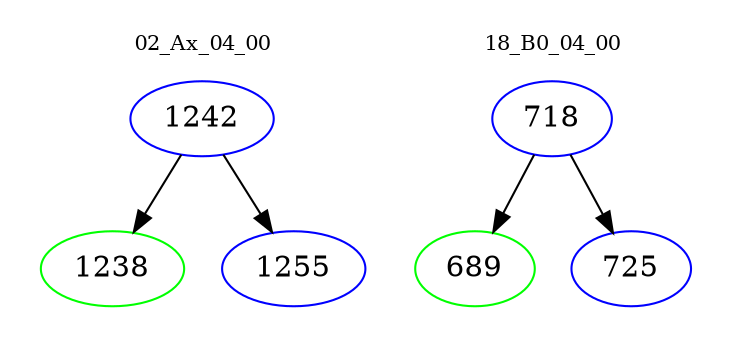 digraph{
subgraph cluster_0 {
color = white
label = "02_Ax_04_00";
fontsize=10;
T0_1242 [label="1242", color="blue"]
T0_1242 -> T0_1238 [color="black"]
T0_1238 [label="1238", color="green"]
T0_1242 -> T0_1255 [color="black"]
T0_1255 [label="1255", color="blue"]
}
subgraph cluster_1 {
color = white
label = "18_B0_04_00";
fontsize=10;
T1_718 [label="718", color="blue"]
T1_718 -> T1_689 [color="black"]
T1_689 [label="689", color="green"]
T1_718 -> T1_725 [color="black"]
T1_725 [label="725", color="blue"]
}
}
